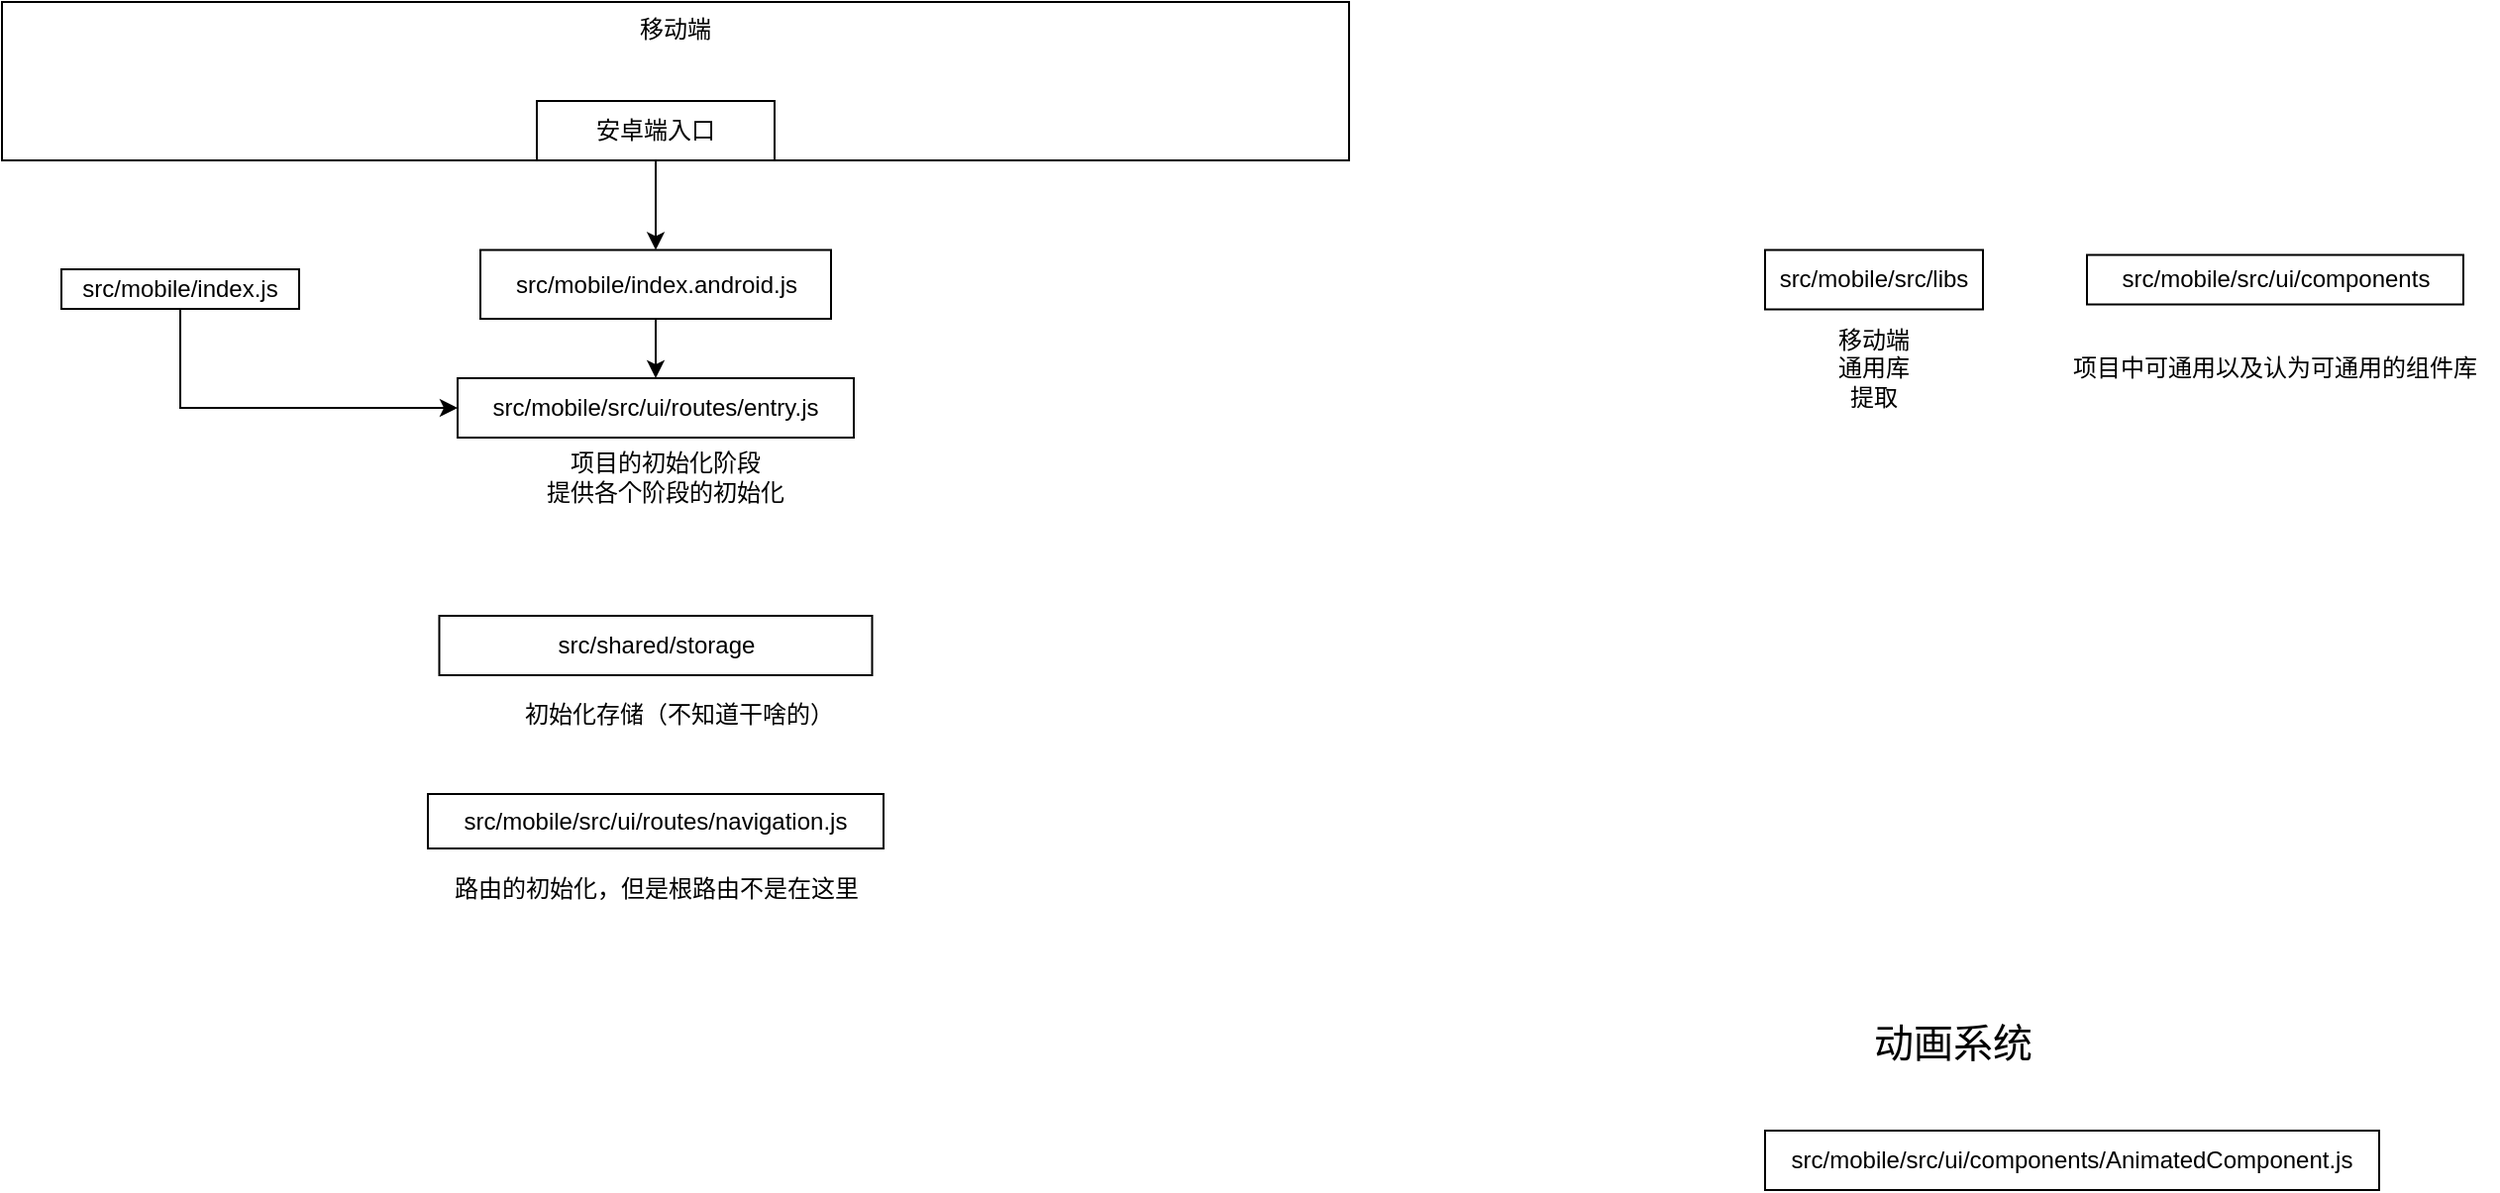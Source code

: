 <mxfile version="13.1.3">
    <diagram id="6hGFLwfOUW9BJ-s0fimq" name="Page-1">
        <mxGraphModel dx="1590" dy="1140" grid="1" gridSize="10" guides="1" tooltips="1" connect="1" arrows="1" fold="1" page="1" pageScale="1" pageWidth="827" pageHeight="1169" math="0" shadow="0">
            <root>
                <mxCell id="0"/>
                <mxCell id="1" parent="0"/>
                <mxCell id="19" style="edgeStyle=orthogonalEdgeStyle;rounded=0;orthogonalLoop=1;jettySize=auto;html=1;entryX=0;entryY=0.5;entryDx=0;entryDy=0;" parent="1" source="2" target="14" edge="1">
                    <mxGeometry relative="1" as="geometry">
                        <Array as="points">
                            <mxPoint x="90" y="205"/>
                        </Array>
                    </mxGeometry>
                </mxCell>
                <mxCell id="2" value="src/mobile/index.js" style="rounded=0;whiteSpace=wrap;html=1;" parent="1" vertex="1">
                    <mxGeometry x="30" y="135" width="120" height="20" as="geometry"/>
                </mxCell>
                <mxCell id="4" value="移动端" style="rounded=0;whiteSpace=wrap;html=1;verticalAlign=top;" parent="1" vertex="1">
                    <mxGeometry width="680" height="80" as="geometry"/>
                </mxCell>
                <mxCell id="18" style="edgeStyle=orthogonalEdgeStyle;rounded=0;orthogonalLoop=1;jettySize=auto;html=1;" parent="1" source="5" target="14" edge="1">
                    <mxGeometry relative="1" as="geometry"/>
                </mxCell>
                <mxCell id="5" value="src/mobile/index.android.js" style="rounded=0;whiteSpace=wrap;html=1;" parent="1" vertex="1">
                    <mxGeometry x="241.5" y="125.25" width="177" height="34.75" as="geometry"/>
                </mxCell>
                <mxCell id="8" value="" style="edgeStyle=orthogonalEdgeStyle;rounded=0;orthogonalLoop=1;jettySize=auto;html=1;entryX=0.5;entryY=0;entryDx=0;entryDy=0;" parent="1" source="6" target="5" edge="1">
                    <mxGeometry relative="1" as="geometry">
                        <mxPoint x="330" y="160" as="targetPoint"/>
                    </mxGeometry>
                </mxCell>
                <mxCell id="6" value="安卓端入口" style="rounded=0;whiteSpace=wrap;html=1;" parent="1" vertex="1">
                    <mxGeometry x="270" y="50" width="120" height="30" as="geometry"/>
                </mxCell>
                <mxCell id="10" value="src/mobile/src/libs" style="rounded=0;whiteSpace=wrap;html=1;" parent="1" vertex="1">
                    <mxGeometry x="890" y="125.25" width="110" height="30" as="geometry"/>
                </mxCell>
                <mxCell id="11" value="移动端通用库提取" style="text;html=1;strokeColor=none;fillColor=none;align=center;verticalAlign=middle;whiteSpace=wrap;rounded=0;" parent="1" vertex="1">
                    <mxGeometry x="925" y="175.25" width="40" height="20" as="geometry"/>
                </mxCell>
                <mxCell id="12" value="src/mobile/src/ui/components" style="rounded=0;whiteSpace=wrap;html=1;" parent="1" vertex="1">
                    <mxGeometry x="1052.5" y="127.75" width="190" height="25" as="geometry"/>
                </mxCell>
                <mxCell id="13" value="项目中可通用以及认为可通用的组件库" style="text;html=1;strokeColor=none;fillColor=none;align=center;verticalAlign=middle;whiteSpace=wrap;rounded=0;" parent="1" vertex="1">
                    <mxGeometry x="1035" y="175.25" width="225" height="20" as="geometry"/>
                </mxCell>
                <mxCell id="14" value="src/mobile/src/ui/routes/entry.js" style="rounded=0;whiteSpace=wrap;html=1;" parent="1" vertex="1">
                    <mxGeometry x="230" y="190" width="200" height="30" as="geometry"/>
                </mxCell>
                <mxCell id="15" value="项目的初始化阶段&lt;br&gt;提供各个阶段的初始化" style="text;html=1;strokeColor=none;fillColor=none;align=center;verticalAlign=middle;whiteSpace=wrap;rounded=0;" parent="1" vertex="1">
                    <mxGeometry x="270" y="230" width="130" height="20" as="geometry"/>
                </mxCell>
                <mxCell id="20" value="src/mobile/src/ui/routes/navigation.js" style="rounded=0;whiteSpace=wrap;html=1;" parent="1" vertex="1">
                    <mxGeometry x="215" y="400" width="230" height="27.5" as="geometry"/>
                </mxCell>
                <mxCell id="21" value="路由的初始化，但是根路由不是在这里" style="text;html=1;strokeColor=none;fillColor=none;align=center;verticalAlign=middle;whiteSpace=wrap;rounded=0;" parent="1" vertex="1">
                    <mxGeometry x="217.5" y="437.5" width="225" height="20" as="geometry"/>
                </mxCell>
                <mxCell id="22" value="动画系统" style="text;html=1;strokeColor=none;fillColor=none;align=center;verticalAlign=middle;whiteSpace=wrap;rounded=0;fontSize=20;rotation=0;" parent="1" vertex="1">
                    <mxGeometry x="890" y="480" width="190" height="90" as="geometry"/>
                </mxCell>
                <mxCell id="23" value="src/mobile/src/ui/components/AnimatedComponent.js" style="rounded=0;whiteSpace=wrap;html=1;fontSize=12;" parent="1" vertex="1">
                    <mxGeometry x="890" y="570" width="310" height="30" as="geometry"/>
                </mxCell>
                <mxCell id="27" value="src/shared/storage" style="rounded=0;whiteSpace=wrap;html=1;" vertex="1" parent="1">
                    <mxGeometry x="220.75" y="310" width="218.5" height="30" as="geometry"/>
                </mxCell>
                <mxCell id="28" value="初始化存储（不知道干啥的）" style="text;html=1;strokeColor=none;fillColor=none;align=center;verticalAlign=middle;whiteSpace=wrap;rounded=0;" vertex="1" parent="1">
                    <mxGeometry x="256.75" y="350" width="170" height="20" as="geometry"/>
                </mxCell>
            </root>
        </mxGraphModel>
    </diagram>
</mxfile>

